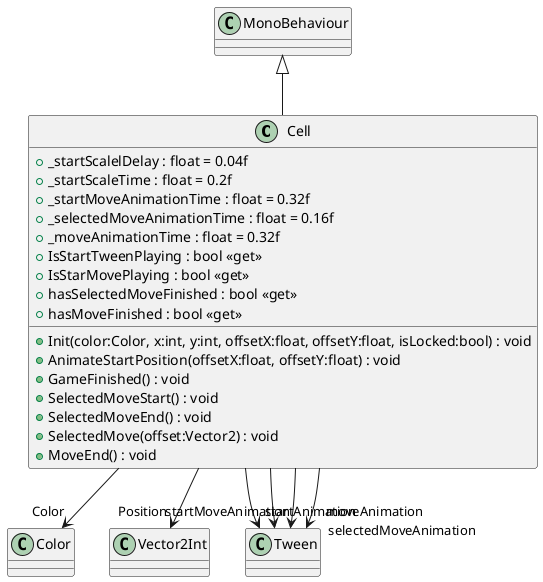 @startuml
class Cell {
    + _startScalelDelay : float = 0.04f
    + _startScaleTime : float = 0.2f
    + _startMoveAnimationTime : float = 0.32f
    + _selectedMoveAnimationTime : float = 0.16f
    + _moveAnimationTime : float = 0.32f
    + IsStartTweenPlaying : bool <<get>>
    + IsStarMovePlaying : bool <<get>>
    + hasSelectedMoveFinished : bool <<get>>
    + hasMoveFinished : bool <<get>>
    + Init(color:Color, x:int, y:int, offsetX:float, offsetY:float, isLocked:bool) : void
    + AnimateStartPosition(offsetX:float, offsetY:float) : void
    + GameFinished() : void
    + SelectedMoveStart() : void
    + SelectedMoveEnd() : void
    + SelectedMove(offset:Vector2) : void
    + MoveEnd() : void
}
MonoBehaviour <|-- Cell
Cell --> "Color" Color
Cell --> "Position" Vector2Int
Cell --> "startAnimation" Tween
Cell --> "startMoveAnimation" Tween
Cell --> "selectedMoveAnimation" Tween
Cell --> "moveAnimation" Tween
@enduml
